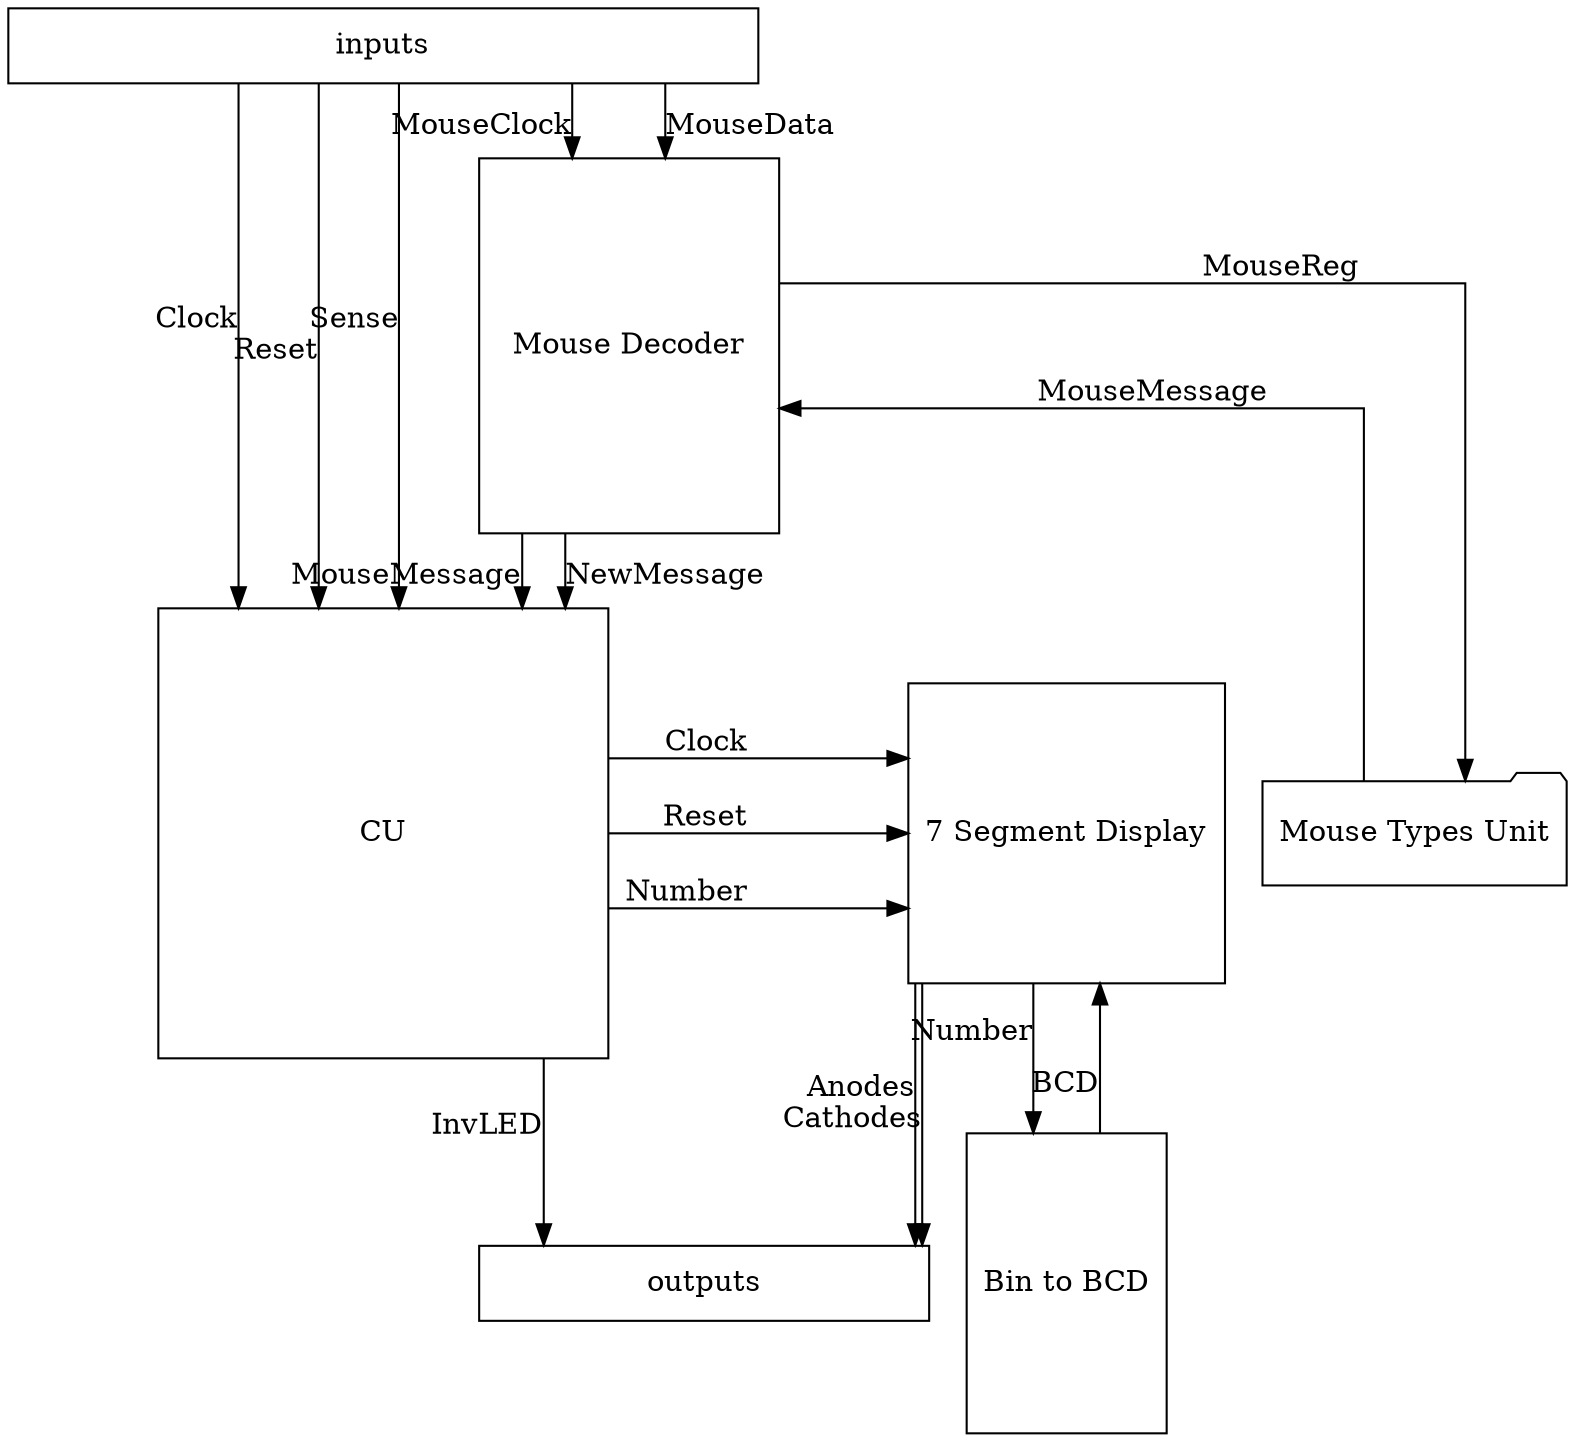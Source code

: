 digraph {
	node [shape=rectangle];
	splines=ortho;

	inputs [width=5]

	cu [width=3 height=3 label="CU"];
	ssg [label="7 Segment Display" height=2];
	b2b [label="Bin to BCD" height=2];
    
	mdec [label="Mouse Decoder" height=2.5 width=2];
	mtypes [label="Mouse Types Unit" shape=folder height=0.7]

	{ rank = same; cu; ssg; }

	inputs -> cu [xlabel="Clock"];
	inputs -> cu [xlabel="Reset"];
	inputs -> cu [xlabel="Sense"];
	cu -> ssg [xlabel="Clock" minlen=8];
	cu -> ssg [xlabel="Reset"];
	cu -> ssg [xlabel="Number"];
	
	ssg -> b2b [xlabel="Number"];
	b2b -> ssg [xlabel="BCD"];
	
	inputs -> mdec [xlabel="MouseClock"];
	inputs -> mdec [xlabel="MouseData"];
	mdec -> cu [xlabel="MouseMessage"];
	mdec -> cu [xlabel="NewMessage"];
	
	mdec -> mtypes [xlabel="MouseReg"];
	mtypes -> mdec [xlabel="MouseMessage"];

	ssg -> outputs [xlabel="Anodes"]
	ssg -> outputs [xlabel="Cathodes"]
	cu -> outputs [xlabel="InvLED"]

	outputs [width=3]		
}